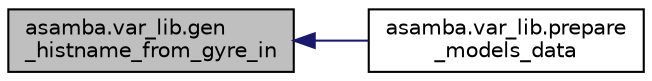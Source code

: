 digraph "asamba.var_lib.gen_histname_from_gyre_in"
{
  edge [fontname="Helvetica",fontsize="10",labelfontname="Helvetica",labelfontsize="10"];
  node [fontname="Helvetica",fontsize="10",shape=record];
  rankdir="LR";
  Node1 [label="asamba.var_lib.gen\l_histname_from_gyre_in",height=0.2,width=0.4,color="black", fillcolor="grey75", style="filled", fontcolor="black"];
  Node1 -> Node2 [dir="back",color="midnightblue",fontsize="10",style="solid",fontname="Helvetica"];
  Node2 [label="asamba.var_lib.prepare\l_models_data",height=0.2,width=0.4,color="black", fillcolor="white", style="filled",URL="$namespaceasamba_1_1var__lib.html#ac3a34f468d31f54f0d29486fbd1d3ab5"];
}
